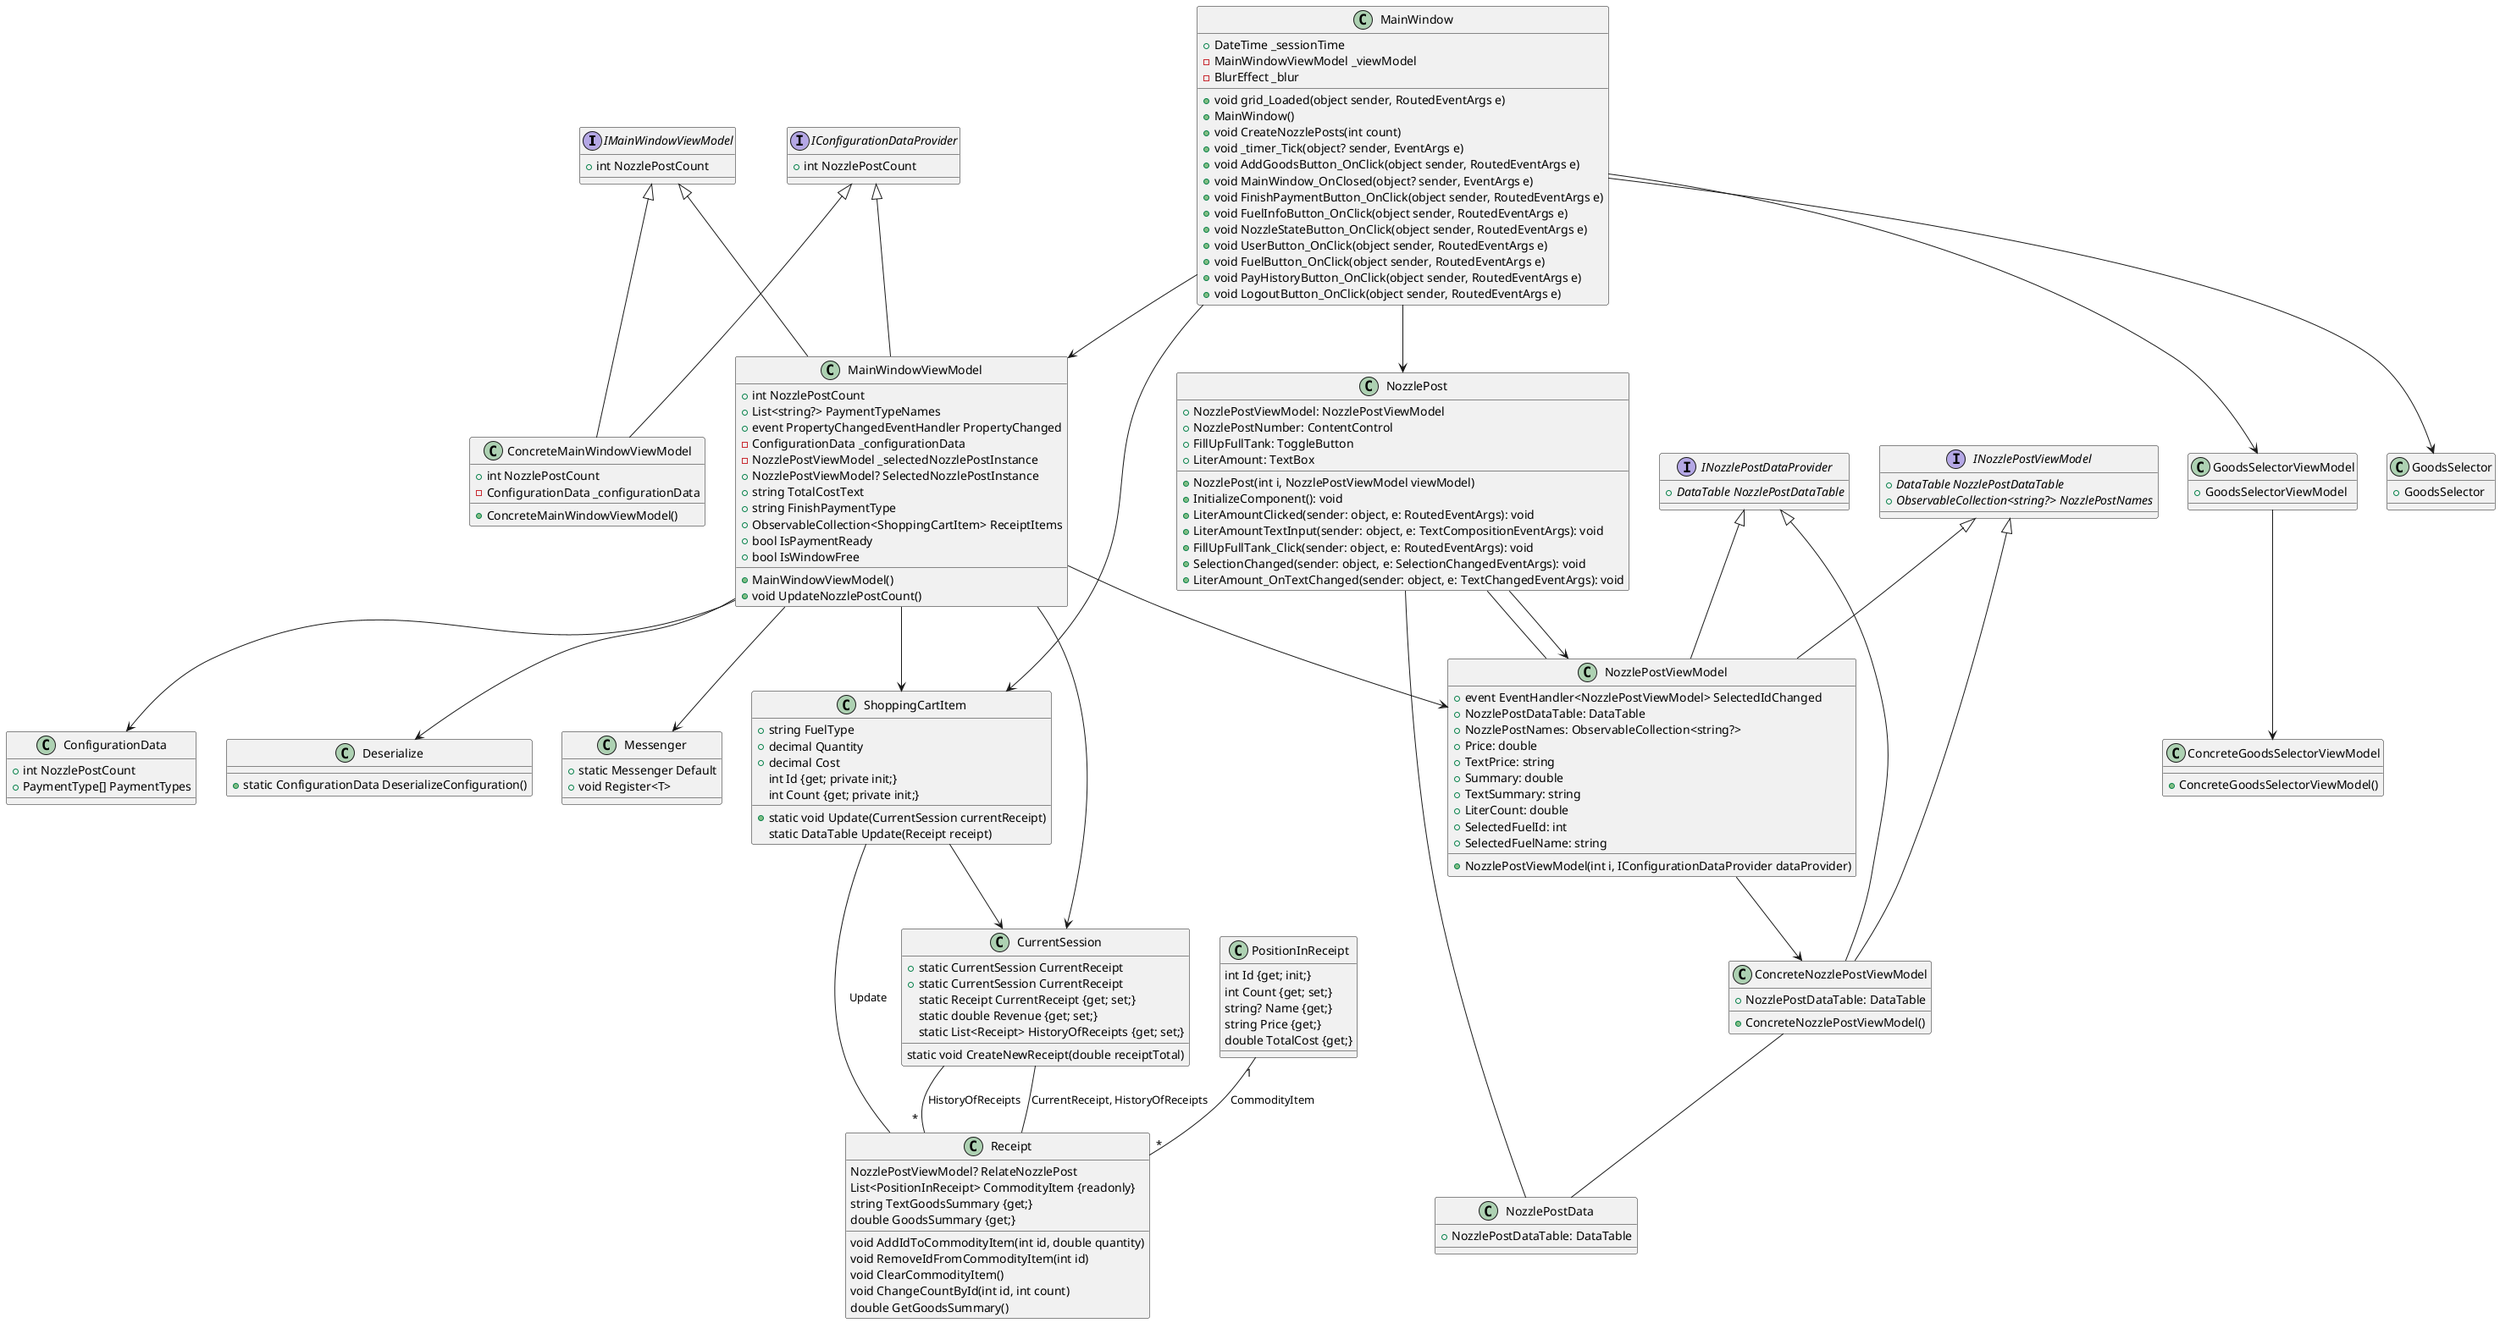 @startuml

interface IMainWindowViewModel {
  +int NozzlePostCount
}

class ConcreteMainWindowViewModel {
  +int NozzlePostCount
  -ConfigurationData _configurationData
  +ConcreteMainWindowViewModel()
}

interface IConfigurationDataProvider {
  +int NozzlePostCount
}

class MainWindowViewModel {
  +int NozzlePostCount
  +List<string?> PaymentTypeNames
  +event PropertyChangedEventHandler PropertyChanged
  -ConfigurationData _configurationData
  -NozzlePostViewModel _selectedNozzlePostInstance
  +MainWindowViewModel()
  +NozzlePostViewModel? SelectedNozzlePostInstance
  +void UpdateNozzlePostCount()
  +string TotalCostText
  +string FinishPaymentType
  +ObservableCollection<ShoppingCartItem> ReceiptItems
  +bool IsPaymentReady
  +bool IsWindowFree
}

class ConfigurationData {
  +int NozzlePostCount
  +PaymentType[] PaymentTypes
}

class NozzlePostViewModel {
  +event EventHandler<NozzlePostViewModel> SelectedIdChanged
}

class ShoppingCartItem {
  +string FuelType
  +decimal Quantity
  +decimal Cost
}

class Deserialize {
  +static ConfigurationData DeserializeConfiguration()
}

class CurrentSession {
  +static CurrentSession CurrentReceipt
}

class Messenger {
  +static Messenger Default
  +void Register<T>
}

class MainWindow {
  +DateTime _sessionTime
  +void grid_Loaded(object sender, RoutedEventArgs e)
  -MainWindowViewModel _viewModel
  -BlurEffect _blur
  +MainWindow()
  +void CreateNozzlePosts(int count)
  +void _timer_Tick(object? sender, EventArgs e)
  +void AddGoodsButton_OnClick(object sender, RoutedEventArgs e)
  +void MainWindow_OnClosed(object? sender, EventArgs e)
  +void FinishPaymentButton_OnClick(object sender, RoutedEventArgs e)
  +void FuelInfoButton_OnClick(object sender, RoutedEventArgs e)
  +void NozzleStateButton_OnClick(object sender, RoutedEventArgs e)
  +void UserButton_OnClick(object sender, RoutedEventArgs e)
  +void FuelButton_OnClick(object sender, RoutedEventArgs e)
  +void PayHistoryButton_OnClick(object sender, RoutedEventArgs e)
  +void LogoutButton_OnClick(object sender, RoutedEventArgs e)
}

class NozzlePost {
  +NozzlePost(int i, NozzlePostViewModel viewModel)
}

class GoodsSelector {
  +GoodsSelector
}


class GoodsSelectorViewModel {
  +GoodsSelectorViewModel
}

class ConcreteGoodsSelectorViewModel {
  +ConcreteGoodsSelectorViewModel()
}

class NozzlePostViewModel {
  +NozzlePostViewModel(int i, IConfigurationDataProvider dataProvider)
}

class ConcreteNozzlePostViewModel {
  +ConcreteNozzlePostViewModel()
}

class ShoppingCartItem {
  +static void Update(CurrentSession currentReceipt)
}

class CurrentSession {
  +static CurrentSession CurrentReceipt
}

interface INozzlePostViewModel {
    {abstract} +DataTable NozzlePostDataTable
    {abstract} +ObservableCollection<string?> NozzlePostNames
}

class ConcreteNozzlePostViewModel {
    +NozzlePostDataTable: DataTable
}

interface INozzlePostDataProvider {
    {abstract} +DataTable NozzlePostDataTable
}

class NozzlePostViewModel {
    +NozzlePostDataTable: DataTable
    +NozzlePostNames: ObservableCollection<string?>
    +Price: double
    +TextPrice: string
    +Summary: double
    +TextSummary: string
    +LiterCount: double
    +SelectedFuelId: int
    +SelectedFuelName: string
}

class NozzlePostData {
    +NozzlePostDataTable: DataTable
}

class NozzlePost {
    +NozzlePostViewModel: NozzlePostViewModel
    +InitializeComponent(): void
    +NozzlePostNumber: ContentControl
    +FillUpFullTank: ToggleButton
    +LiterAmount: TextBox
    +LiterAmountClicked(sender: object, e: RoutedEventArgs): void
    +LiterAmountTextInput(sender: object, e: TextCompositionEventArgs): void
    +FillUpFullTank_Click(sender: object, e: RoutedEventArgs): void
    +SelectionChanged(sender: object, e: SelectionChangedEventArgs): void
    +LiterAmount_OnTextChanged(sender: object, e: TextChangedEventArgs): void
}

class PositionInReceipt {
  int Id {get; init;}
  int Count {get; set;}
  string? Name {get;}
  string Price {get;}
  double TotalCost {get;}
}

class Receipt {
  NozzlePostViewModel? RelateNozzlePost
  List<PositionInReceipt> CommodityItem {readonly}
  void AddIdToCommodityItem(int id, double quantity)
  void RemoveIdFromCommodityItem(int id)
  void ClearCommodityItem()
  void ChangeCountById(int id, int count)
  double GetGoodsSummary()
  string TextGoodsSummary {get;}
  double GoodsSummary {get;}
}

class CurrentSession {
  static Receipt CurrentReceipt {get; set;}
  static double Revenue {get; set;}
  static List<Receipt> HistoryOfReceipts {get; set;}
  static void CreateNewReceipt(double receiptTotal)
}

class ShoppingCartItem {
  int Id {get; private init;}
  int Count {get; private init;}
  static DataTable Update(Receipt receipt)
}

PositionInReceipt "1" -- "*" Receipt: CommodityItem
CurrentSession -- Receipt: CurrentReceipt, HistoryOfReceipts
CurrentSession -- "*" Receipt: HistoryOfReceipts
ShoppingCartItem -- Receipt: Update

INozzlePostViewModel <|-- ConcreteNozzlePostViewModel
INozzlePostDataProvider <|-- ConcreteNozzlePostViewModel
INozzlePostViewModel <|-- NozzlePostViewModel
INozzlePostDataProvider <|-- NozzlePostViewModel
ConcreteNozzlePostViewModel -- NozzlePostData
NozzlePost -- NozzlePostData
NozzlePost -- NozzlePostViewModel
MainWindow --> MainWindowViewModel
MainWindow --> NozzlePost
MainWindow --> GoodsSelector
MainWindow --> GoodsSelectorViewModel
GoodsSelectorViewModel --> ConcreteGoodsSelectorViewModel
NozzlePost --> NozzlePostViewModel
NozzlePostViewModel --> ConcreteNozzlePostViewModel
MainWindow --> ShoppingCartItem
ShoppingCartItem --> CurrentSession

IMainWindowViewModel <|-- ConcreteMainWindowViewModel
IConfigurationDataProvider <|-- ConcreteMainWindowViewModel
IMainWindowViewModel <|-- MainWindowViewModel
IConfigurationDataProvider <|-- MainWindowViewModel
MainWindowViewModel --> ConfigurationData
MainWindowViewModel --> NozzlePostViewModel
MainWindowViewModel --> ShoppingCartItem
MainWindowViewModel --> Deserialize
MainWindowViewModel --> CurrentSession
MainWindowViewModel --> Messenger

@enduml
